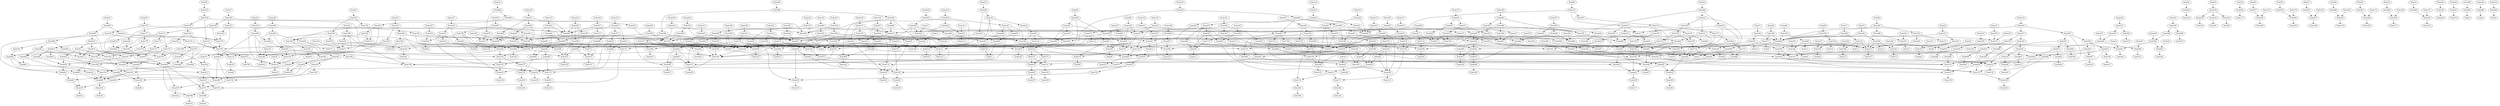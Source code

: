 # Network structure generated by ABC

digraph network {
Node16 -> Node501 [style = solid];
Node17 -> Node463 [style = solid];
Node18 -> Node467 [style = solid];
Node19 -> Node876 [style = solid];
Node20 -> Node426 [style = solid];
Node21 -> Node441 [style = solid];
Node22 -> Node333 [style = solid];
Node23 -> Node330 [style = solid];
Node24 -> Node444 [style = solid];
Node25 -> Node877 [style = solid];
Node26 -> Node878 [style = solid];
Node27 -> Node879 [style = solid];
Node28 -> Node880 [style = solid];
Node29 -> Node881 [style = solid];
Node30 -> Node882 [style = solid];
Node31 -> Node883 [style = solid];
Node32 -> Node655 [style = solid];
Node33 -> Node653 [style = solid];
Node35 -> Node868 [style = solid];
Node38 -> Node335 [style = solid];
Node41 -> Node758 [style = solid];
Node44 -> Node806 [style = solid];
Node47 -> Node338 [style = solid];
Node50 -> Node776 [style = solid];
Node53 -> Node353 [style = solid];
Node56 -> Node350 [style = solid];
Node59 -> Node352 [style = solid];
Node62 -> Node357 [style = solid];
Node65 -> Node358 [style = solid];
Node68 -> Node359 [style = solid];
Node71 -> Node360 [style = solid];
Node74 -> Node361 [style = solid];
Node77 -> Node362 [style = solid];
Node80 -> Node363 [style = solid];
Node83 -> Node369 [style = solid];
Node86 -> Node375 [style = solid];
Node89 -> Node389 [style = solid];
Node92 -> Node406 [style = solid];
Node95 -> Node407 [style = solid];
Node98 -> Node403 [style = solid];
Node101 -> Node405 [style = solid];
Node104 -> Node417 [style = solid];
Node107 -> Node424 [style = solid];
Node110 -> Node421 [style = solid];
Node113 -> Node415 [style = solid];
Node116 -> Node423 [style = solid];
Node119 -> Node843 [style = solid];
Node122 -> Node416 [style = solid];
Node125 -> Node434 [style = solid];
Node128 -> Node431 [style = solid];
Node131 -> Node430 [style = solid];
Node134 -> Node436 [style = solid];
Node137 -> Node438 [style = solid];
Node140 -> Node437 [style = solid];
Node143 -> Node439 [style = solid];
Node146 -> Node460 [style = solid];
Node149 -> Node451 [style = solid];
Node152 -> Node459 [style = solid];
Node155 -> Node456 [style = solid];
Node158 -> Node453 [style = solid];
Node161 -> Node454 [style = solid];
Node164 -> Node471 [style = solid];
Node167 -> Node474 [style = solid];
Node170 -> Node449 [style = solid];
Node173 -> Node448 [style = solid];
Node176 -> Node445 [style = solid];
Node179 -> Node446 [style = solid];
Node182 -> Node447 [style = solid];
Node185 -> Node443 [style = solid];
Node188 -> Node442 [style = solid];
Node191 -> Node464 [style = solid];
Node194 -> Node856 [style = solid];
Node197 -> Node481 [style = solid];
Node200 -> Node482 [style = solid];
Node203 -> Node483 [style = solid];
Node206 -> Node486 [style = solid];
Node209 -> Node485 [style = solid];
Node212 -> Node484 [style = solid];
Node215 -> Node506 [style = solid];
Node218 -> Node510 [style = solid];
Node221 -> Node526 [style = solid];
Node224 -> Node527 [style = solid];
Node227 -> Node538 [style = solid];
Node230 -> Node520 [style = solid];
Node233 -> Node519 [style = solid];
Node236 -> Node521 [style = solid];
Node239 -> Node522 [style = solid];
Node242 -> Node542 [style = solid];
Node245 -> Node550 [style = solid];
Node248 -> Node549 [style = solid];
Node251 -> Node544 [style = solid];
Node254 -> Node559 [style = solid];
Node257 -> Node584 [style = solid];
Node260 -> Node595 [style = solid];
Node263 -> Node607 [style = solid];
Node266 -> Node617 [style = solid];
Node269 -> Node605 [style = solid];
Node272 -> Node604 [style = solid];
Node275 -> Node664 [style = solid];
Node278 -> Node683 [style = solid];
Node281 -> Node691 [style = solid];
Node284 -> Node688 [style = solid];
Node287 -> Node696 [style = solid];
Node290 -> Node344 [style = solid];
Node293 -> Node348 [style = solid];
Node296 -> Node884 [style = solid];
Node299 -> Node346 [style = solid];
Node302 -> Node885 [style = solid];
Node305 -> Node349 [style = solid];
Node308 -> Node491 [style = solid];
Node311 -> Node343 [style = solid];
Node314 -> Node886 [style = solid];
Node317 -> Node345 [style = solid];
Node320 -> Node475 [style = solid];
Node323 -> Node341 [style = solid];
Node326 -> Node347 [style = solid];
Node330 -> Node339 [style = solid];
Node330 -> Node334 [style = solid];
Node330 -> Node342 [style = solid];
Node331 -> Node36 [style = solid];
Node332 -> Node39 [style = solid];
Node333 -> Node42 [style = solid];
Node334 -> Node45 [style = solid];
Node335 -> Node744 [style = solid];
Node336 -> Node48 [style = solid];
Node337 -> Node51 [style = solid];
Node338 -> Node351 [style = solid];
Node338 -> Node748 [style = solid];
Node338 -> Node600 [style = solid];
Node339 -> Node54 [style = solid];
Node340 -> Node354 [style = solid];
Node340 -> Node395 [style = solid];
Node341 -> Node57 [style = solid];
Node342 -> Node60 [style = solid];
Node343 -> Node63 [style = solid];
Node344 -> Node66 [style = solid];
Node345 -> Node69 [style = solid];
Node346 -> Node72 [style = solid];
Node347 -> Node75 [style = solid];
Node348 -> Node78 [style = solid];
Node349 -> Node81 [style = solid];
Node350 -> Node858 [style = solid];
Node350 -> Node372 [style = solid];
Node350 -> Node388 [style = solid];
Node351 -> Node367 [style = solid];
Node351 -> Node786 [style = solid];
Node352 -> Node365 [style = solid];
Node353 -> Node368 [style = solid];
Node353 -> Node392 [style = solid];
Node354 -> Node590 [style = solid];
Node354 -> Node612 [style = solid];
Node354 -> Node371 [style = solid];
Node355 -> Node84 [style = solid];
Node356 -> Node812 [style = solid];
Node356 -> Node803 [style = solid];
Node357 -> Node376 [style = solid];
Node357 -> Node858 [style = solid];
Node358 -> Node377 [style = solid];
Node358 -> Node858 [style = solid];
Node359 -> Node378 [style = solid];
Node359 -> Node858 [style = solid];
Node360 -> Node379 [style = solid];
Node360 -> Node858 [style = solid];
Node361 -> Node380 [style = solid];
Node361 -> Node858 [style = solid];
Node362 -> Node381 [style = solid];
Node362 -> Node858 [style = solid];
Node363 -> Node382 [style = solid];
Node363 -> Node858 [style = solid];
Node364 -> Node826 [style = solid];
Node364 -> Node387 [style = solid];
Node365 -> Node571 [style = solid];
Node365 -> Node628 [style = solid];
Node365 -> Node433 [style = solid];
Node365 -> Node464 [style = solid];
Node366 -> Node87 [style = solid];
Node367 -> Node779 [style = solid];
Node368 -> Node414 [style = solid];
Node368 -> Node409 [style = solid];
Node368 -> Node390 [style = solid];
Node369 -> Node716 [style = solid];
Node369 -> Node799 [style = solid];
Node369 -> Node391 [style = solid];
Node370 -> Node90 [style = solid];
Node371 -> Node809 [style = solid];
Node371 -> Node394 [style = solid];
Node372 -> Node404 [style = solid];
Node372 -> Node15 [style = solid];
Node373 -> Node780 [style = solid];
Node374 -> Node780 [style = solid];
Node375 -> Node753 [style = solid];
Node375 -> Node816 [style = solid];
Node375 -> Node611 [style = solid];
Node376 -> Node8 [style = solid];
Node376 -> Node343 [style = solid];
Node376 -> Node419 [style = solid];
Node377 -> Node9 [style = solid];
Node377 -> Node344 [style = solid];
Node377 -> Node419 [style = solid];
Node378 -> Node10 [style = solid];
Node378 -> Node345 [style = solid];
Node378 -> Node419 [style = solid];
Node379 -> Node11 [style = solid];
Node379 -> Node346 [style = solid];
Node379 -> Node419 [style = solid];
Node380 -> Node12 [style = solid];
Node380 -> Node347 [style = solid];
Node380 -> Node419 [style = solid];
Node381 -> Node13 [style = solid];
Node381 -> Node348 [style = solid];
Node381 -> Node419 [style = solid];
Node382 -> Node14 [style = solid];
Node382 -> Node349 [style = solid];
Node382 -> Node419 [style = solid];
Node383 -> Node93 [style = solid];
Node384 -> Node96 [style = solid];
Node385 -> Node99 [style = solid];
Node386 -> Node102 [style = solid];
Node387 -> Node815 [style = solid];
Node387 -> Node863 [style = solid];
Node388 -> Node341 [style = solid];
Node388 -> Node419 [style = solid];
Node389 -> Node422 [style = solid];
Node389 -> Node458 [style = solid];
Node389 -> Node2 [style = solid];
Node390 -> Node105 [style = solid];
Node391 -> Node417 [style = solid];
Node391 -> Node871 [style = solid];
Node392 -> Node417 [style = solid];
Node392 -> Node333 [style = solid];
Node393 -> Node386 [style = solid];
Node393 -> Node417 [style = solid];
Node394 -> Node831 [style = solid];
Node395 -> Node418 [style = solid];
Node395 -> Node640 [style = solid];
Node395 -> Node833 [style = solid];
Node396 -> Node108 [style = solid];
Node397 -> Node111 [style = solid];
Node398 -> Node114 [style = solid];
Node399 -> Node117 [style = solid];
Node400 -> Node120 [style = solid];
Node401 -> Node123 [style = solid];
Node402 -> Node809 [style = solid];
Node402 -> Node668 [style = solid];
Node403 -> Node458 [style = solid];
Node403 -> Node676 [style = solid];
Node403 -> Node611 [style = solid];
Node404 -> Node419 [style = solid];
Node405 -> Node624 [style = solid];
Node405 -> Node441 [style = solid];
Node406 -> Node452 [style = solid];
Node406 -> Node545 [style = solid];
Node406 -> Node601 [style = solid];
Node407 -> Node782 [style = solid];
Node407 -> Node435 [style = solid];
Node408 -> Node126 [style = solid];
Node409 -> Node129 [style = solid];
Node410 -> Node132 [style = solid];
Node411 -> Node135 [style = solid];
Node412 -> Node138 [style = solid];
Node413 -> Node141 [style = solid];
Node414 -> Node144 [style = solid];
Node415 -> Node462 [style = solid];
Node415 -> Node582 [style = solid];
Node416 -> Node627 [style = solid];
Node416 -> Node473 [style = solid];
Node416 -> Node848 [style = solid];
Node417 -> Node433 [style = solid];
Node418 -> Node469 [style = solid];
Node418 -> Node749 [style = solid];
Node419 -> Node147 [style = solid];
Node420 -> Node150 [style = solid];
Node421 -> Node440 [style = solid];
Node422 -> Node662 [style = solid];
Node422 -> Node496 [style = solid];
Node422 -> Node457 [style = solid];
Node423 -> Node849 [style = solid];
Node423 -> Node2 [style = solid];
Node424 -> Node461 [style = solid];
Node424 -> Node582 [style = solid];
Node425 -> Node153 [style = solid];
Node426 -> Node156 [style = solid];
Node427 -> Node159 [style = solid];
Node428 -> Node162 [style = solid];
Node429 -> Node165 [style = solid];
Node430 -> Node472 [style = solid];
Node430 -> Node672 [style = solid];
Node431 -> Node488 [style = solid];
Node431 -> Node499 [style = solid];
Node431 -> Node848 [style = solid];
Node432 -> Node751 [style = solid];
Node432 -> Node734 [style = solid];
Node433 -> Node469 [style = solid];
Node433 -> Node750 [style = solid];
Node434 -> Node477 [style = solid];
Node434 -> Node507 [style = solid];
Node434 -> Node693 [style = solid];
Node435 -> Node783 [style = solid];
Node435 -> Node409 [style = solid];
Node435 -> Node2 [style = solid];
Node435 -> Node670 [style = solid];
Node436 -> Node674 [style = solid];
Node436 -> Node855 [style = solid];
Node436 -> Node611 [style = solid];
Node437 -> Node489 [style = solid];
Node437 -> Node512 [style = solid];
Node437 -> Node848 [style = solid];
Node438 -> Node623 [style = solid];
Node438 -> Node497 [style = solid];
Node438 -> Node848 [style = solid];
Node439 -> Node490 [style = solid];
Node439 -> Node509 [style = solid];
Node439 -> Node848 [style = solid];
Node440 -> Node470 [style = solid];
Node440 -> Node553 [style = solid];
Node441 -> Node168 [style = solid];
Node442 -> Node171 [style = solid];
Node443 -> Node174 [style = solid];
Node444 -> Node177 [style = solid];
Node445 -> Node180 [style = solid];
Node446 -> Node183 [style = solid];
Node447 -> Node186 [style = solid];
Node448 -> Node189 [style = solid];
Node449 -> Node192 [style = solid];
Node450 -> Node195 [style = solid];
Node451 -> Node625 [style = solid];
Node451 -> Node504 [style = solid];
Node451 -> Node672 [style = solid];
Node452 -> Node515 [style = solid];
Node452 -> Node838 [style = solid];
Node452 -> Node518 [style = solid];
Node453 -> Node511 [style = solid];
Node453 -> Node533 [style = solid];
Node453 -> Node672 [style = solid];
Node454 -> Node502 [style = solid];
Node454 -> Node537 [style = solid];
Node454 -> Node672 [style = solid];
Node455 -> Node198 [style = solid];
Node456 -> Node531 [style = solid];
Node456 -> Node487 [style = solid];
Node457 -> Node496 [style = solid];
Node457 -> Node676 [style = solid];
Node458 -> Node496 [style = solid];
Node458 -> Node385 [style = solid];
Node458 -> Node727 [style = solid];
Node459 -> Node620 [style = solid];
Node459 -> Node503 [style = solid];
Node459 -> Node672 [style = solid];
Node460 -> Node543 [style = solid];
Node460 -> Node738 [style = solid];
Node460 -> Node498 [style = solid];
Node461 -> Node622 [style = solid];
Node461 -> Node396 [style = solid];
Node461 -> Node476 [style = solid];
Node462 -> Node622 [style = solid];
Node462 -> Node398 [style = solid];
Node462 -> Node478 [style = solid];
Node463 -> Node201 [style = solid];
Node464 -> Node204 [style = solid];
Node465 -> Node207 [style = solid];
Node466 -> Node210 [style = solid];
Node467 -> Node213 [style = solid];
Node468 -> Node216 [style = solid];
Node469 -> Node479 [style = solid];
Node470 -> Node525 [style = solid];
Node470 -> Node622 [style = solid];
Node470 -> Node568 [style = solid];
Node471 -> Node621 [style = solid];
Node471 -> Node535 [style = solid];
Node471 -> Node672 [style = solid];
Node472 -> Node539 [style = solid];
Node472 -> Node410 [style = solid];
Node472 -> Node505 [style = solid];
Node473 -> Node643 [style = solid];
Node473 -> Node846 [style = solid];
Node474 -> Node783 [style = solid];
Node474 -> Node384 [style = solid];
Node475 -> Node219 [style = solid];
Node476 -> Node541 [style = solid];
Node476 -> Node564 [style = solid];
Node476 -> Node622 [style = solid];
Node477 -> Node579 [style = solid];
Node477 -> Node534 [style = solid];
Node478 -> Node529 [style = solid];
Node478 -> Node622 [style = solid];
Node479 -> Node222 [style = solid];
Node480 -> Node225 [style = solid];
Node481 -> Node570 [style = solid];
Node481 -> Node554 [style = solid];
Node481 -> Node582 [style = solid];
Node482 -> Node528 [style = solid];
Node482 -> Node2 [style = solid];
Node483 -> Node556 [style = solid];
Node483 -> Node333 [style = solid];
Node483 -> Node611 [style = solid];
Node484 -> Node626 [style = solid];
Node484 -> Node557 [style = solid];
Node484 -> Node600 [style = solid];
Node485 -> Node523 [style = solid];
Node485 -> Node582 [style = solid];
Node486 -> Node548 [style = solid];
Node486 -> Node536 [style = solid];
Node487 -> Node517 [style = solid];
Node487 -> Node560 [style = solid];
Node487 -> Node769 [style = solid];
Node487 -> Node648 [style = solid];
Node488 -> Node409 [style = solid];
Node488 -> Node784 [style = solid];
Node489 -> Node413 [style = solid];
Node489 -> Node784 [style = solid];
Node490 -> Node414 [style = solid];
Node490 -> Node784 [style = solid];
Node491 -> Node228 [style = solid];
Node492 -> Node231 [style = solid];
Node493 -> Node234 [style = solid];
Node494 -> Node237 [style = solid];
Node495 -> Node240 [style = solid];
Node496 -> Node524 [style = solid];
Node496 -> Node731 [style = solid];
Node497 -> Node516 [style = solid];
Node497 -> Node725 [style = solid];
Node497 -> Node871 [style = solid];
Node498 -> Node560 [style = solid];
Node498 -> Node738 [style = solid];
Node498 -> Node789 [style = solid];
Node499 -> Node629 [style = solid];
Node499 -> Node783 [style = solid];
Node500 -> Node243 [style = solid];
Node501 -> Node246 [style = solid];
Node502 -> Node539 [style = solid];
Node502 -> Node705 [style = solid];
Node503 -> Node630 [style = solid];
Node503 -> Node552 [style = solid];
Node504 -> Node645 [style = solid];
Node504 -> Node552 [style = solid];
Node505 -> Node638 [style = solid];
Node505 -> Node639 [style = solid];
Node505 -> Node539 [style = solid];
Node506 -> Node547 [style = solid];
Node506 -> Node551 [style = solid];
Node507 -> Node567 [style = solid];
Node507 -> Node410 [style = solid];
Node507 -> Node585 [style = solid];
Node508 -> Node783 [style = solid];
Node508 -> Node331 [style = solid];
Node509 -> Node644 [style = solid];
Node509 -> Node783 [style = solid];
Node510 -> Node546 [style = solid];
Node510 -> Node2 [style = solid];
Node511 -> Node539 [style = solid];
Node511 -> Node427 [style = solid];
Node512 -> Node711 [style = solid];
Node512 -> Node783 [style = solid];
Node513 -> Node249 [style = solid];
Node514 -> Node252 [style = solid];
Node515 -> Node820 [style = solid];
Node515 -> Node732 [style = solid];
Node516 -> Node540 [style = solid];
Node517 -> Node821 [style = solid];
Node517 -> Node852 [style = solid];
Node518 -> Node736 [style = solid];
Node519 -> Node578 [style = solid];
Node519 -> Node601 [style = solid];
Node520 -> Node575 [style = solid];
Node520 -> Node601 [style = solid];
Node521 -> Node576 [style = solid];
Node521 -> Node601 [style = solid];
Node522 -> Node577 [style = solid];
Node522 -> Node600 [style = solid];
Node523 -> Node622 [style = solid];
Node523 -> Node702 [style = solid];
Node523 -> Node574 [style = solid];
Node524 -> Node572 [style = solid];
Node524 -> Node573 [style = solid];
Node525 -> Node397 [style = solid];
Node525 -> Node713 [style = solid];
Node525 -> Node597 [style = solid];
Node526 -> Node589 [style = solid];
Node526 -> Node580 [style = solid];
Node527 -> Node587 [style = solid];
Node527 -> Node581 [style = solid];
Node528 -> Node588 [style = solid];
Node528 -> Node513 [style = solid];
Node528 -> Node794 [style = solid];
Node528 -> Node463 [style = solid];
Node529 -> Node652 [style = solid];
Node529 -> Node398 [style = solid];
Node529 -> Node583 [style = solid];
Node530 -> Node255 [style = solid];
Node531 -> Node565 [style = solid];
Node531 -> Node618 [style = solid];
Node532 -> Node258 [style = solid];
Node533 -> Node561 [style = solid];
Node533 -> Node723 [style = solid];
Node534 -> Node566 [style = solid];
Node534 -> Node410 [style = solid];
Node535 -> Node562 [style = solid];
Node535 -> Node719 [style = solid];
Node535 -> Node871 [style = solid];
Node536 -> Node561 [style = solid];
Node536 -> Node408 [style = solid];
Node536 -> Node663 [style = solid];
Node537 -> Node615 [style = solid];
Node537 -> Node561 [style = solid];
Node538 -> Node558 [style = solid];
Node539 -> Node637 [style = solid];
Node539 -> Node795 [style = solid];
Node540 -> Node785 [style = solid];
Node540 -> Node464 [style = solid];
Node541 -> Node599 [style = solid];
Node541 -> Node396 [style = solid];
Node542 -> Node596 [style = solid];
Node542 -> Node601 [style = solid];
Node543 -> Node565 [style = solid];
Node544 -> Node594 [style = solid];
Node544 -> Node600 [style = solid];
Node545 -> Node838 [style = solid];
Node545 -> Node468 [style = solid];
Node545 -> Node817 [style = solid];
Node546 -> Node791 [style = solid];
Node546 -> Node475 [style = solid];
Node546 -> Node592 [style = solid];
Node547 -> Node598 [style = solid];
Node547 -> Node700 [style = solid];
Node548 -> Node598 [style = solid];
Node548 -> Node465 [style = solid];
Node549 -> Node602 [style = solid];
Node549 -> Node492 [style = solid];
Node549 -> Node2 [style = solid];
Node549 -> Node493 [style = solid];
Node550 -> Node597 [style = solid];
Node550 -> Node713 [style = solid];
Node551 -> Node871 [style = solid];
Node551 -> Node614 [style = solid];
Node551 -> Node2 [style = solid];
Node552 -> Node586 [style = solid];
Node552 -> Node792 [style = solid];
Node553 -> Node582 [style = solid];
Node554 -> Node649 [style = solid];
Node554 -> Node650 [style = solid];
Node555 -> Node261 [style = solid];
Node556 -> Node642 [style = solid];
Node556 -> Node628 [style = solid];
Node556 -> Node635 [style = solid];
Node556 -> Node464 [style = solid];
Node557 -> Node608 [style = solid];
Node557 -> Node700 [style = solid];
Node557 -> Node609 [style = solid];
Node558 -> Node637 [style = solid];
Node558 -> Node705 [style = solid];
Node558 -> Node410 [style = solid];
Node558 -> Node665 [style = solid];
Node559 -> Node264 [style = solid];
Node560 -> Node569 [style = solid];
Node560 -> Node824 [style = solid];
Node561 -> Node610 [style = solid];
Node561 -> Node797 [style = solid];
Node562 -> Node586 [style = solid];
Node563 -> Node737 [style = solid];
Node563 -> Node732 [style = solid];
Node564 -> Node631 [style = solid];
Node564 -> Node730 [style = solid];
Node565 -> Node852 [style = solid];
Node565 -> Node824 [style = solid];
Node566 -> Node682 [style = solid];
Node566 -> Node695 [style = solid];
Node566 -> Node616 [style = solid];
Node567 -> Node686 [style = solid];
Node567 -> Node659 [style = solid];
Node567 -> Node613 [style = solid];
Node568 -> Node622 [style = solid];
Node568 -> Node397 [style = solid];
Node569 -> Node267 [style = solid];
Node570 -> Node622 [style = solid];
Node570 -> Node701 [style = solid];
Node571 -> Node785 [style = solid];
Node572 -> Node619 [style = solid];
Node572 -> Node721 [style = solid];
Node573 -> Node619 [style = solid];
Node573 -> Node721 [style = solid];
Node574 -> Node622 [style = solid];
Node574 -> Node702 [style = solid];
Node575 -> Node450 [style = solid];
Node575 -> Node795 [style = solid];
Node575 -> Node492 [style = solid];
Node575 -> Node792 [style = solid];
Node576 -> Node411 [style = solid];
Node576 -> Node871 [style = solid];
Node576 -> Node494 [style = solid];
Node576 -> Node792 [style = solid];
Node577 -> Node494 [style = solid];
Node577 -> Node795 [style = solid];
Node577 -> Node495 [style = solid];
Node577 -> Node793 [style = solid];
Node578 -> Node492 [style = solid];
Node578 -> Node871 [style = solid];
Node578 -> Node493 [style = solid];
Node578 -> Node792 [style = solid];
Node579 -> Node639 [style = solid];
Node579 -> Node689 [style = solid];
Node579 -> Node633 [style = solid];
Node580 -> Node270 [style = solid];
Node581 -> Node273 [style = solid];
Node582 -> Node606 [style = solid];
Node582 -> Node2 [style = solid];
Node583 -> Node652 [style = solid];
Node583 -> Node398 [style = solid];
Node584 -> Node636 [style = solid];
Node584 -> Node654 [style = solid];
Node584 -> Node634 [style = solid];
Node585 -> Node656 [style = solid];
Node585 -> Node660 [style = solid];
Node585 -> Node603 [style = solid];
Node586 -> Node637 [style = solid];
Node586 -> Node408 [style = solid];
Node587 -> Node604 [style = solid];
Node588 -> Node667 [style = solid];
Node588 -> Node468 [style = solid];
Node588 -> Node666 [style = solid];
Node589 -> Node605 [style = solid];
Node590 -> Node833 [style = solid];
Node591 -> Node863 [style = solid];
Node592 -> Node500 [style = solid];
Node592 -> Node493 [style = solid];
Node592 -> Node793 [style = solid];
Node593 -> Node743 [style = solid];
Node594 -> Node514 [style = solid];
Node594 -> Node791 [style = solid];
Node594 -> Node700 [style = solid];
Node594 -> Node871 [style = solid];
Node595 -> Node683 [style = solid];
Node595 -> Node555 [style = solid];
Node595 -> Node791 [style = solid];
Node596 -> Node500 [style = solid];
Node596 -> Node791 [style = solid];
Node596 -> Node493 [style = solid];
Node596 -> Node871 [style = solid];
Node597 -> Node669 [style = solid];
Node597 -> Node671 [style = solid];
Node598 -> Node2 [style = solid];
Node598 -> Node797 [style = solid];
Node599 -> Node631 [style = solid];
Node600 -> Node2 [style = solid];
Node601 -> Node2 [style = solid];
Node602 -> Node651 [style = solid];
Node602 -> Node795 [style = solid];
Node602 -> Node513 [style = solid];
Node602 -> Node794 [style = solid];
Node603 -> Node706 [style = solid];
Node603 -> Node682 [style = solid];
Node603 -> Node410 [style = solid];
Node604 -> Node696 [style = solid];
Node604 -> Node655 [style = solid];
Node605 -> Node691 [style = solid];
Node605 -> Node653 [style = solid];
Node606 -> Node655 [style = solid];
Node606 -> Node653 [style = solid];
Node607 -> Node276 [style = solid];
Node608 -> Node667 [style = solid];
Node608 -> Node513 [style = solid];
Node609 -> Node468 [style = solid];
Node609 -> Node666 [style = solid];
Node610 -> Node637 [style = solid];
Node611 -> Node2 [style = solid];
Node612 -> Node640 [style = solid];
Node613 -> Node660 [style = solid];
Node613 -> Node692 [style = solid];
Node614 -> Node641 [style = solid];
Node615 -> Node660 [style = solid];
Node615 -> Node659 [style = solid];
Node616 -> Node659 [style = solid];
Node616 -> Node685 [style = solid];
Node617 -> Node714 [style = solid];
Node617 -> Node450 [style = solid];
Node617 -> Node657 [style = solid];
Node618 -> Node800 [style = solid];
Node618 -> Node769 [style = solid];
Node618 -> Node657 [style = solid];
Node619 -> Node646 [style = solid];
Node620 -> Node425 [style = solid];
Node620 -> Node794 [style = solid];
Node621 -> Node429 [style = solid];
Node621 -> Node794 [style = solid];
Node622 -> Node650 [style = solid];
Node623 -> Node412 [style = solid];
Node623 -> Node794 [style = solid];
Node624 -> Node386 [style = solid];
Node624 -> Node797 [style = solid];
Node625 -> Node703 [style = solid];
Node625 -> Node794 [style = solid];
Node626 -> Node791 [style = solid];
Node626 -> Node467 [style = solid];
Node627 -> Node684 [style = solid];
Node627 -> Node794 [style = solid];
Node628 -> Node635 [style = solid];
Node629 -> Node409 [style = solid];
Node629 -> Node670 [style = solid];
Node630 -> Node425 [style = solid];
Node630 -> Node681 [style = solid];
Node631 -> Node652 [style = solid];
Node631 -> Node709 [style = solid];
Node632 -> Node742 [style = solid];
Node633 -> Node678 [style = solid];
Node633 -> Node699 [style = solid];
Node633 -> Node410 [style = solid];
Node634 -> Node688 [style = solid];
Node634 -> Node683 [style = solid];
Node635 -> Node798 [style = solid];
Node635 -> Node724 [style = solid];
Node636 -> Node688 [style = solid];
Node636 -> Node683 [style = solid];
Node637 -> Node679 [style = solid];
Node637 -> Node719 [style = solid];
Node638 -> Node678 [style = solid];
Node638 -> Node707 [style = solid];
Node639 -> Node678 [style = solid];
Node639 -> Node707 [style = solid];
Node640 -> Node834 [style = solid];
Node640 -> Node864 [style = solid];
Node641 -> Node722 [style = solid];
Node641 -> Node700 [style = solid];
Node641 -> Node495 [style = solid];
Node642 -> Node555 [style = solid];
Node642 -> Node721 [style = solid];
Node643 -> Node684 [style = solid];
Node643 -> Node412 [style = solid];
Node644 -> Node414 [style = solid];
Node644 -> Node413 [style = solid];
Node645 -> Node703 [style = solid];
Node645 -> Node429 [style = solid];
Node646 -> Node279 [style = solid];
Node647 -> Node658 [style = solid];
Node648 -> Node657 [style = solid];
Node649 -> Node701 [style = solid];
Node649 -> Node702 [style = solid];
Node650 -> Node873 [style = solid];
Node650 -> Node501 [style = solid];
Node651 -> Node465 [style = solid];
Node651 -> Node513 [style = solid];
Node651 -> Node687 [style = solid];
Node652 -> Node671 [style = solid];
Node653 -> Node282 [style = solid];
Node654 -> Node285 [style = solid];
Node655 -> Node288 [style = solid];
Node656 -> Node697 [style = solid];
Node656 -> Node707 [style = solid];
Node657 -> Node7 [style = solid];
Node657 -> Node2 [style = solid];
Node658 -> Node802 [style = solid];
Node658 -> Node704 [style = solid];
Node659 -> Node710 [style = solid];
Node659 -> Node427 [style = solid];
Node660 -> Node428 [style = solid];
Node660 -> Node723 [style = solid];
Node661 -> Node752 [style = solid];
Node662 -> Node385 [style = solid];
Node662 -> Node370 [style = solid];
Node663 -> Node672 [style = solid];
Node664 -> Node676 [style = solid];
Node665 -> Node723 [style = solid];
Node666 -> Node3 [style = solid];
Node666 -> Node792 [style = solid];
Node667 -> Node720 [style = solid];
Node667 -> Node792 [style = solid];
Node668 -> Node704 [style = solid];
Node669 -> Node709 [style = solid];
Node669 -> Node730 [style = solid];
Node670 -> Node711 [style = solid];
Node670 -> Node708 [style = solid];
Node671 -> Node717 [style = solid];
Node671 -> Node718 [style = solid];
Node672 -> Node693 [style = solid];
Node672 -> Node601 [style = solid];
Node673 -> Node694 [style = solid];
Node674 -> Node411 [style = solid];
Node674 -> Node712 [style = solid];
Node675 -> Node796 [style = solid];
Node675 -> Node333 [style = solid];
Node676 -> Node385 [style = solid];
Node676 -> Node727 [style = solid];
Node677 -> Node715 [style = solid];
Node677 -> Node729 [style = solid];
Node678 -> Node710 [style = solid];
Node678 -> Node723 [style = solid];
Node679 -> Node728 [style = solid];
Node679 -> Node726 [style = solid];
Node680 -> Node725 [style = solid];
Node680 -> Node715 [style = solid];
Node681 -> Node719 [style = solid];
Node681 -> Node728 [style = solid];
Node682 -> Node710 [style = solid];
Node682 -> Node723 [style = solid];
Node683 -> Node721 [style = solid];
Node684 -> Node715 [style = solid];
Node685 -> Node291 [style = solid];
Node686 -> Node294 [style = solid];
Node687 -> Node465 [style = solid];
Node687 -> Node513 [style = solid];
Node688 -> Node297 [style = solid];
Node689 -> Node300 [style = solid];
Node690 -> Node729 [style = solid];
Node691 -> Node303 [style = solid];
Node692 -> Node306 [style = solid];
Node693 -> Node492 [style = solid];
Node694 -> Node309 [style = solid];
Node695 -> Node312 [style = solid];
Node696 -> Node315 [style = solid];
Node697 -> Node318 [style = solid];
Node698 -> Node321 [style = solid];
Node699 -> Node324 [style = solid];
Node700 -> Node733 [style = solid];
Node701 -> Node718 [style = solid];
Node702 -> Node717 [style = solid];
Node703 -> Node728 [style = solid];
Node704 -> Node866 [style = solid];
Node705 -> Node710 [style = solid];
Node706 -> Node327 [style = solid];
Node707 -> Node410 [style = solid];
Node708 -> Node414 [style = solid];
Node709 -> Node398 [style = solid];
Node710 -> Node428 [style = solid];
Node711 -> Node413 [style = solid];
Node712 -> Node495 [style = solid];
Node713 -> Node397 [style = solid];
Node714 -> Node569 [style = solid];
Node715 -> Node401 [style = solid];
Node716 -> Node355 [style = solid];
Node717 -> Node466 [style = solid];
Node718 -> Node455 [style = solid];
Node719 -> Node429 [style = solid];
Node720 -> Node3 [style = solid];
Node721 -> Node532 [style = solid];
Node722 -> Node514 [style = solid];
Node723 -> Node427 [style = solid];
Node724 -> Node333 [style = solid];
Node725 -> Node412 [style = solid];
Node726 -> Node425 [style = solid];
Node727 -> Node370 [style = solid];
Node728 -> Node420 [style = solid];
Node729 -> Node400 [style = solid];
Node730 -> Node396 [style = solid];
Node731 -> Node734 [style = solid];
Node732 -> Node768 [style = solid];
Node732 -> Node838 [style = solid];
Node732 -> Node801 [style = solid];
Node733 -> Node468 [style = solid];
Node734 -> Node698 [style = solid];
Node735 -> Node795 [style = solid];
Node735 -> Node733 [style = solid];
Node736 -> Node790 [style = solid];
Node736 -> Node735 [style = solid];
Node737 -> Node860 [style = solid];
Node737 -> Node801 [style = solid];
Node738 -> Node837 [style = solid];
Node739 -> Node837 [style = solid];
Node740 -> Node823 [style = solid];
Node740 -> Node838 [style = solid];
Node741 -> Node569 [style = solid];
Node741 -> Node366 [style = solid];
Node742 -> Node838 [style = solid];
Node742 -> Node768 [style = solid];
Node743 -> Node836 [style = solid];
Node743 -> Node865 [style = solid];
Node744 -> Node745 [style = solid];
Node744 -> Node747 [style = solid];
Node744 -> Node2 [style = solid];
Node745 -> Node364 [style = solid];
Node745 -> Node746 [style = solid];
Node746 -> Node780 [style = solid];
Node746 -> Node763 [style = solid];
Node747 -> Node780 [style = solid];
Node747 -> Node668 [style = solid];
Node748 -> Node771 [style = solid];
Node748 -> Node779 [style = solid];
Node749 -> Node750 [style = solid];
Node750 -> Node751 [style = solid];
Node751 -> Node480 [style = solid];
Node752 -> Node867 [style = solid];
Node752 -> Node866 [style = solid];
Node753 -> Node754 [style = solid];
Node754 -> Node755 [style = solid];
Node754 -> Node756 [style = solid];
Node754 -> Node757 [style = solid];
Node754 -> Node855 [style = solid];
Node755 -> Node790 [style = solid];
Node755 -> Node735 [style = solid];
Node755 -> Node862 [style = solid];
Node756 -> Node739 [style = solid];
Node756 -> Node800 [style = solid];
Node757 -> Node563 [style = solid];
Node757 -> Node821 [style = solid];
Node758 -> Node759 [style = solid];
Node758 -> Node761 [style = solid];
Node759 -> Node760 [style = solid];
Node759 -> Node373 [style = solid];
Node759 -> Node340 [style = solid];
Node760 -> Node601 [style = solid];
Node760 -> Node731 [style = solid];
Node761 -> Node393 [style = solid];
Node761 -> Node333 [style = solid];
Node761 -> Node2 [style = solid];
Node762 -> Node373 [style = solid];
Node762 -> Node340 [style = solid];
Node763 -> Node773 [style = solid];
Node763 -> Node765 [style = solid];
Node764 -> Node836 [style = solid];
Node764 -> Node752 [style = solid];
Node765 -> Node402 [style = solid];
Node765 -> Node788 [style = solid];
Node765 -> Node661 [style = solid];
Node766 -> Node767 [style = solid];
Node767 -> Node768 [style = solid];
Node768 -> Node841 [style = solid];
Node769 -> Node770 [style = solid];
Node770 -> Node842 [style = solid];
Node771 -> Node772 [style = solid];
Node771 -> Node826 [style = solid];
Node771 -> Node775 [style = solid];
Node772 -> Node773 [style = solid];
Node772 -> Node774 [style = solid];
Node773 -> Node764 [style = solid];
Node773 -> Node815 [style = solid];
Node774 -> Node394 [style = solid];
Node774 -> Node803 [style = solid];
Node775 -> Node647 [style = solid];
Node775 -> Node787 [style = solid];
Node775 -> Node830 [style = solid];
Node776 -> Node777 [style = solid];
Node776 -> Node781 [style = solid];
Node776 -> Node601 [style = solid];
Node777 -> Node825 [style = solid];
Node777 -> Node778 [style = solid];
Node777 -> Node779 [style = solid];
Node778 -> Node387 [style = solid];
Node778 -> Node774 [style = solid];
Node779 -> Node780 [style = solid];
Node780 -> Node675 [style = solid];
Node780 -> Node433 [style = solid];
Node780 -> Node716 [style = solid];
Node781 -> Node802 [style = solid];
Node781 -> Node374 [style = solid];
Node782 -> Node784 [style = solid];
Node782 -> Node384 [style = solid];
Node782 -> Node2 [style = solid];
Node783 -> Node784 [style = solid];
Node784 -> Node785 [style = solid];
Node784 -> Node795 [style = solid];
Node785 -> Node677 [style = solid];
Node785 -> Node725 [style = solid];
Node786 -> Node787 [style = solid];
Node787 -> Node836 [style = solid];
Node788 -> Node864 [style = solid];
Node789 -> Node852 [style = solid];
Node790 -> Node732 [style = solid];
Node791 -> Node871 [style = solid];
Node792 -> Node872 [style = solid];
Node793 -> Node795 [style = solid];
Node794 -> Node795 [style = solid];
Node795 -> Node530 [style = solid];
Node796 -> Node530 [style = solid];
Node797 -> Node799 [style = solid];
Node798 -> Node799 [style = solid];
Node799 -> Node530 [style = solid];
Node800 -> Node821 [style = solid];
Node801 -> Node366 [style = solid];
Node802 -> Node867 [style = solid];
Node803 -> Node804 [style = solid];
Node803 -> Node805 [style = solid];
Node804 -> Node866 [style = solid];
Node804 -> Node835 [style = solid];
Node805 -> Node864 [style = solid];
Node806 -> Node807 [style = solid];
Node806 -> Node814 [style = solid];
Node807 -> Node808 [style = solid];
Node807 -> Node809 [style = solid];
Node807 -> Node810 [style = solid];
Node808 -> Node356 [style = solid];
Node808 -> Node591 [style = solid];
Node808 -> Node593 [style = solid];
Node809 -> Node751 [style = solid];
Node809 -> Node479 [style = solid];
Node809 -> Node698 [style = solid];
Node810 -> Node811 [style = solid];
Node810 -> Node813 [style = solid];
Node811 -> Node812 [style = solid];
Node811 -> Node832 [style = solid];
Node811 -> Node764 [style = solid];
Node811 -> Node809 [style = solid];
Node812 -> Node830 [style = solid];
Node813 -> Node787 [style = solid];
Node813 -> Node647 [style = solid];
Node813 -> Node812 [style = solid];
Node814 -> Node779 [style = solid];
Node814 -> Node724 [style = solid];
Node815 -> Node809 [style = solid];
Node816 -> Node817 [style = solid];
Node816 -> Node818 [style = solid];
Node816 -> Node819 [style = solid];
Node816 -> Node821 [style = solid];
Node817 -> Node800 [style = solid];
Node817 -> Node632 [style = solid];
Node818 -> Node468 [style = solid];
Node818 -> Node800 [style = solid];
Node819 -> Node820 [style = solid];
Node819 -> Node822 [style = solid];
Node820 -> Node767 [style = solid];
Node820 -> Node873 [style = solid];
Node820 -> Node838 [style = solid];
Node820 -> Node821 [style = solid];
Node821 -> Node366 [style = solid];
Node822 -> Node853 [style = solid];
Node822 -> Node823 [style = solid];
Node823 -> Node673 [style = solid];
Node823 -> Node491 [style = solid];
Node824 -> Node823 [style = solid];
Node825 -> Node826 [style = solid];
Node825 -> Node827 [style = solid];
Node826 -> Node743 [style = solid];
Node826 -> Node815 [style = solid];
Node827 -> Node828 [style = solid];
Node827 -> Node829 [style = solid];
Node827 -> Node830 [style = solid];
Node828 -> Node658 [style = solid];
Node829 -> Node788 [style = solid];
Node830 -> Node831 [style = solid];
Node831 -> Node432 [style = solid];
Node831 -> Node469 [style = solid];
Node832 -> Node788 [style = solid];
Node832 -> Node658 [style = solid];
Node833 -> Node834 [style = solid];
Node833 -> Node336 [style = solid];
Node834 -> Node866 [style = solid];
Node834 -> Node835 [style = solid];
Node835 -> Node337 [style = solid];
Node836 -> Node336 [style = solid];
Node837 -> Node366 [style = solid];
Node837 -> Node838 [style = solid];
Node837 -> Node840 [style = solid];
Node838 -> Node839 [style = solid];
Node839 -> Node383 [style = solid];
Node840 -> Node841 [style = solid];
Node841 -> Node399 [style = solid];
Node842 -> Node840 [style = solid];
Node843 -> Node844 [style = solid];
Node843 -> Node847 [style = solid];
Node843 -> Node848 [style = solid];
Node844 -> Node845 [style = solid];
Node844 -> Node846 [style = solid];
Node845 -> Node690 [style = solid];
Node845 -> Node680 [style = solid];
Node846 -> Node792 [style = solid];
Node846 -> Node540 [style = solid];
Node847 -> Node794 [style = solid];
Node847 -> Node690 [style = solid];
Node848 -> Node331 [style = solid];
Node848 -> Node2 [style = solid];
Node849 -> Node850 [style = solid];
Node849 -> Node851 [style = solid];
Node849 -> Node854 [style = solid];
Node849 -> Node855 [style = solid];
Node850 -> Node733 [style = solid];
Node850 -> Node766 [style = solid];
Node850 -> Node817 [style = solid];
Node851 -> Node766 [style = solid];
Node851 -> Node824 [style = solid];
Node851 -> Node852 [style = solid];
Node852 -> Node853 [style = solid];
Node853 -> Node861 [style = solid];
Node853 -> Node801 [style = solid];
Node854 -> Node738 [style = solid];
Node854 -> Node770 [style = solid];
Node855 -> Node770 [style = solid];
Node855 -> Node741 [style = solid];
Node855 -> Node740 [style = solid];
Node856 -> Node857 [style = solid];
Node856 -> Node858 [style = solid];
Node856 -> Node601 [style = solid];
Node857 -> Node733 [style = solid];
Node857 -> Node450 [style = solid];
Node858 -> Node859 [style = solid];
Node859 -> Node860 [style = solid];
Node859 -> Node801 [style = solid];
Node859 -> Node7 [style = solid];
Node860 -> Node861 [style = solid];
Node861 -> Node841 [style = solid];
Node861 -> Node839 [style = solid];
Node862 -> Node859 [style = solid];
Node863 -> Node805 [style = solid];
Node863 -> Node865 [style = solid];
Node864 -> Node336 [style = solid];
Node865 -> Node866 [style = solid];
Node865 -> Node337 [style = solid];
Node866 -> Node332 [style = solid];
Node867 -> Node337 [style = solid];
Node868 -> Node869 [style = solid];
Node868 -> Node875 [style = solid];
Node869 -> Node870 [style = solid];
Node869 -> Node874 [style = solid];
Node870 -> Node791 [style = solid];
Node871 -> Node872 [style = solid];
Node872 -> Node873 [style = solid];
Node873 -> Node530 [style = solid];
Node874 -> Node762 [style = solid];
Node874 -> Node724 [style = solid];
Node875 -> Node791 [style = solid];
Node875 -> Node331 [style = solid];
Node876 -> Node475 [style = solid];
Node877 -> Node445 [style = solid];
Node878 -> Node446 [style = solid];
Node879 -> Node447 [style = solid];
Node880 -> Node443 [style = solid];
Node881 -> Node448 [style = solid];
Node882 -> Node442 [style = solid];
Node883 -> Node449 [style = solid];
Node884 -> Node4 [style = solid];
Node885 -> Node6 [style = solid];
Node886 -> Node5 [style = solid];
}

